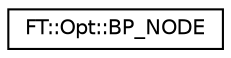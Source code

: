 digraph "Graphical Class Hierarchy"
{
 // LATEX_PDF_SIZE
  edge [fontname="Helvetica",fontsize="10",labelfontname="Helvetica",labelfontsize="10"];
  node [fontname="Helvetica",fontsize="10",shape=record];
  rankdir="LR";
  Node0 [label="FT::Opt::BP_NODE",height=0.2,width=0.4,color="black", fillcolor="white", style="filled",URL="$dc/da7/structFT_1_1Opt_1_1BP__NODE.html",tooltip=" "];
}
